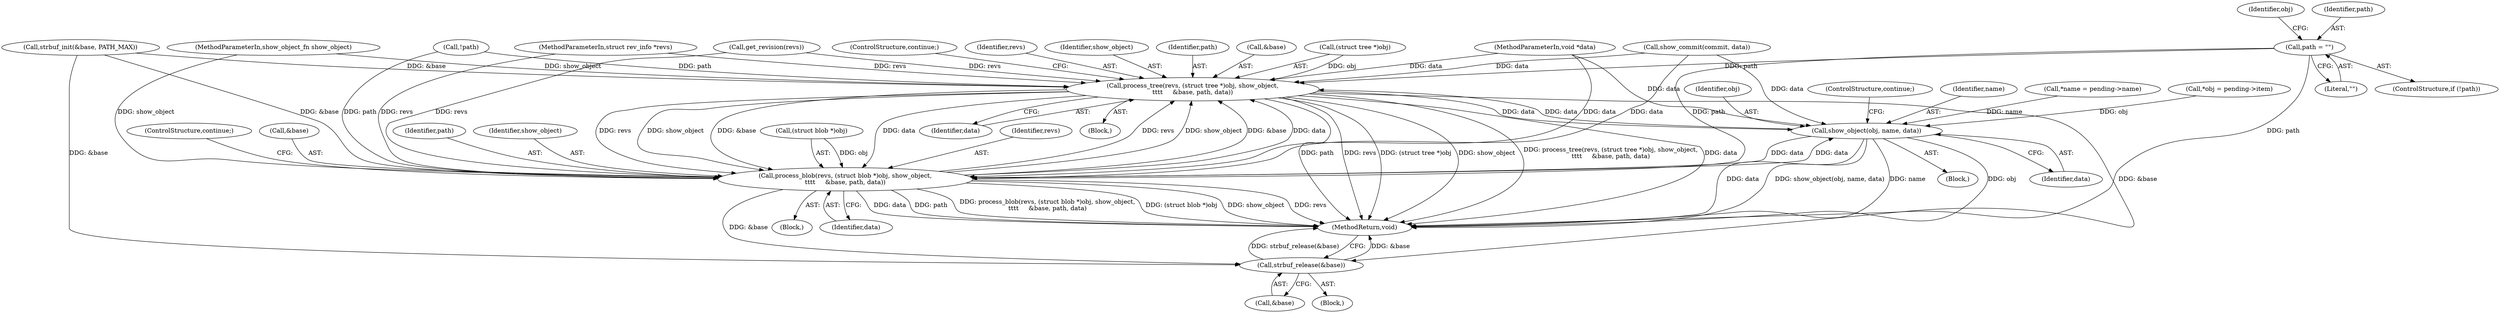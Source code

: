 digraph "0_git_de1e67d0703894cb6ea782e36abb63976ab07e60_5@pointer" {
"1000205" [label="(Call,path = \"\")"];
"1000215" [label="(Call,process_tree(revs, (struct tree *)obj, show_object,\n\t\t\t\t     &base, path, data))"];
"1000197" [label="(Call,show_object(obj, name, data))"];
"1000233" [label="(Call,process_blob(revs, (struct blob *)obj, show_object,\n\t\t\t\t     &base, path, data))"];
"1000257" [label="(Call,strbuf_release(&base))"];
"1000217" [label="(Call,(struct tree *)obj)"];
"1000224" [label="(Identifier,data)"];
"1000198" [label="(Identifier,obj)"];
"1000104" [label="(MethodParameterIn,show_object_fn show_object)"];
"1000197" [label="(Call,show_object(obj, name, data))"];
"1000191" [label="(Block,)"];
"1000243" [label="(ControlStructure,continue;)"];
"1000225" [label="(ControlStructure,continue;)"];
"1000215" [label="(Call,process_tree(revs, (struct tree *)obj, show_object,\n\t\t\t\t     &base, path, data))"];
"1000257" [label="(Call,strbuf_release(&base))"];
"1000201" [label="(ControlStructure,continue;)"];
"1000199" [label="(Identifier,name)"];
"1000232" [label="(Block,)"];
"1000214" [label="(Block,)"];
"1000211" [label="(Identifier,obj)"];
"1000216" [label="(Identifier,revs)"];
"1000203" [label="(Call,!path)"];
"1000165" [label="(Call,*name = pending->name)"];
"1000200" [label="(Identifier,data)"];
"1000242" [label="(Identifier,data)"];
"1000205" [label="(Call,path = \"\")"];
"1000206" [label="(Identifier,path)"];
"1000131" [label="(Call,show_commit(commit, data))"];
"1000159" [label="(Call,*obj = pending->item)"];
"1000239" [label="(Call,&base)"];
"1000258" [label="(Call,&base)"];
"1000110" [label="(Call,strbuf_init(&base, PATH_MAX))"];
"1000260" [label="(MethodReturn,void)"];
"1000102" [label="(MethodParameterIn,struct rev_info *revs)"];
"1000241" [label="(Identifier,path)"];
"1000233" [label="(Call,process_blob(revs, (struct blob *)obj, show_object,\n\t\t\t\t     &base, path, data))"];
"1000220" [label="(Identifier,show_object)"];
"1000238" [label="(Identifier,show_object)"];
"1000223" [label="(Identifier,path)"];
"1000105" [label="(MethodParameterIn,void *data)"];
"1000221" [label="(Call,&base)"];
"1000207" [label="(Literal,\"\")"];
"1000235" [label="(Call,(struct blob *)obj)"];
"1000106" [label="(Block,)"];
"1000118" [label="(Call,get_revision(revs))"];
"1000234" [label="(Identifier,revs)"];
"1000202" [label="(ControlStructure,if (!path))"];
"1000205" -> "1000202"  [label="AST: "];
"1000205" -> "1000207"  [label="CFG: "];
"1000206" -> "1000205"  [label="AST: "];
"1000207" -> "1000205"  [label="AST: "];
"1000211" -> "1000205"  [label="CFG: "];
"1000205" -> "1000260"  [label="DDG: path"];
"1000205" -> "1000215"  [label="DDG: path"];
"1000205" -> "1000233"  [label="DDG: path"];
"1000215" -> "1000214"  [label="AST: "];
"1000215" -> "1000224"  [label="CFG: "];
"1000216" -> "1000215"  [label="AST: "];
"1000217" -> "1000215"  [label="AST: "];
"1000220" -> "1000215"  [label="AST: "];
"1000221" -> "1000215"  [label="AST: "];
"1000223" -> "1000215"  [label="AST: "];
"1000224" -> "1000215"  [label="AST: "];
"1000225" -> "1000215"  [label="CFG: "];
"1000215" -> "1000260"  [label="DDG: path"];
"1000215" -> "1000260"  [label="DDG: revs"];
"1000215" -> "1000260"  [label="DDG: (struct tree *)obj"];
"1000215" -> "1000260"  [label="DDG: show_object"];
"1000215" -> "1000260"  [label="DDG: process_tree(revs, (struct tree *)obj, show_object,\n\t\t\t\t     &base, path, data)"];
"1000215" -> "1000260"  [label="DDG: data"];
"1000215" -> "1000197"  [label="DDG: data"];
"1000233" -> "1000215"  [label="DDG: revs"];
"1000233" -> "1000215"  [label="DDG: show_object"];
"1000233" -> "1000215"  [label="DDG: &base"];
"1000233" -> "1000215"  [label="DDG: data"];
"1000118" -> "1000215"  [label="DDG: revs"];
"1000102" -> "1000215"  [label="DDG: revs"];
"1000217" -> "1000215"  [label="DDG: obj"];
"1000104" -> "1000215"  [label="DDG: show_object"];
"1000110" -> "1000215"  [label="DDG: &base"];
"1000203" -> "1000215"  [label="DDG: path"];
"1000197" -> "1000215"  [label="DDG: data"];
"1000131" -> "1000215"  [label="DDG: data"];
"1000105" -> "1000215"  [label="DDG: data"];
"1000215" -> "1000233"  [label="DDG: revs"];
"1000215" -> "1000233"  [label="DDG: show_object"];
"1000215" -> "1000233"  [label="DDG: &base"];
"1000215" -> "1000233"  [label="DDG: data"];
"1000215" -> "1000257"  [label="DDG: &base"];
"1000197" -> "1000191"  [label="AST: "];
"1000197" -> "1000200"  [label="CFG: "];
"1000198" -> "1000197"  [label="AST: "];
"1000199" -> "1000197"  [label="AST: "];
"1000200" -> "1000197"  [label="AST: "];
"1000201" -> "1000197"  [label="CFG: "];
"1000197" -> "1000260"  [label="DDG: data"];
"1000197" -> "1000260"  [label="DDG: show_object(obj, name, data)"];
"1000197" -> "1000260"  [label="DDG: name"];
"1000197" -> "1000260"  [label="DDG: obj"];
"1000159" -> "1000197"  [label="DDG: obj"];
"1000165" -> "1000197"  [label="DDG: name"];
"1000131" -> "1000197"  [label="DDG: data"];
"1000233" -> "1000197"  [label="DDG: data"];
"1000105" -> "1000197"  [label="DDG: data"];
"1000197" -> "1000233"  [label="DDG: data"];
"1000233" -> "1000232"  [label="AST: "];
"1000233" -> "1000242"  [label="CFG: "];
"1000234" -> "1000233"  [label="AST: "];
"1000235" -> "1000233"  [label="AST: "];
"1000238" -> "1000233"  [label="AST: "];
"1000239" -> "1000233"  [label="AST: "];
"1000241" -> "1000233"  [label="AST: "];
"1000242" -> "1000233"  [label="AST: "];
"1000243" -> "1000233"  [label="CFG: "];
"1000233" -> "1000260"  [label="DDG: process_blob(revs, (struct blob *)obj, show_object,\n\t\t\t\t     &base, path, data)"];
"1000233" -> "1000260"  [label="DDG: (struct blob *)obj"];
"1000233" -> "1000260"  [label="DDG: show_object"];
"1000233" -> "1000260"  [label="DDG: revs"];
"1000233" -> "1000260"  [label="DDG: data"];
"1000233" -> "1000260"  [label="DDG: path"];
"1000118" -> "1000233"  [label="DDG: revs"];
"1000102" -> "1000233"  [label="DDG: revs"];
"1000235" -> "1000233"  [label="DDG: obj"];
"1000104" -> "1000233"  [label="DDG: show_object"];
"1000110" -> "1000233"  [label="DDG: &base"];
"1000203" -> "1000233"  [label="DDG: path"];
"1000131" -> "1000233"  [label="DDG: data"];
"1000105" -> "1000233"  [label="DDG: data"];
"1000233" -> "1000257"  [label="DDG: &base"];
"1000257" -> "1000106"  [label="AST: "];
"1000257" -> "1000258"  [label="CFG: "];
"1000258" -> "1000257"  [label="AST: "];
"1000260" -> "1000257"  [label="CFG: "];
"1000257" -> "1000260"  [label="DDG: &base"];
"1000257" -> "1000260"  [label="DDG: strbuf_release(&base)"];
"1000110" -> "1000257"  [label="DDG: &base"];
}
